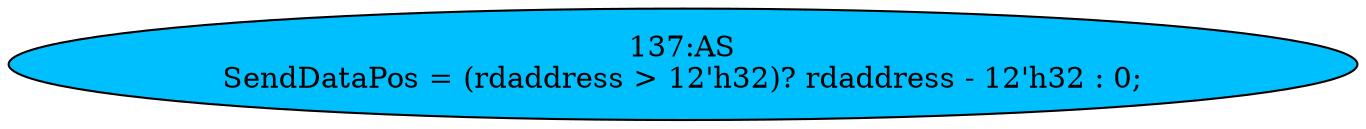 strict digraph "" {
	node [label="\N"];
	"137:AS"	 [ast="<pyverilog.vparser.ast.Assign object at 0x7f9ff6c85650>",
		def_var="['SendDataPos']",
		fillcolor=deepskyblue,
		label="137:AS
SendDataPos = (rdaddress > 12'h32)? rdaddress - 12'h32 : 0;",
		statements="[]",
		style=filled,
		typ=Assign,
		use_var="['rdaddress', 'rdaddress']"];
}
